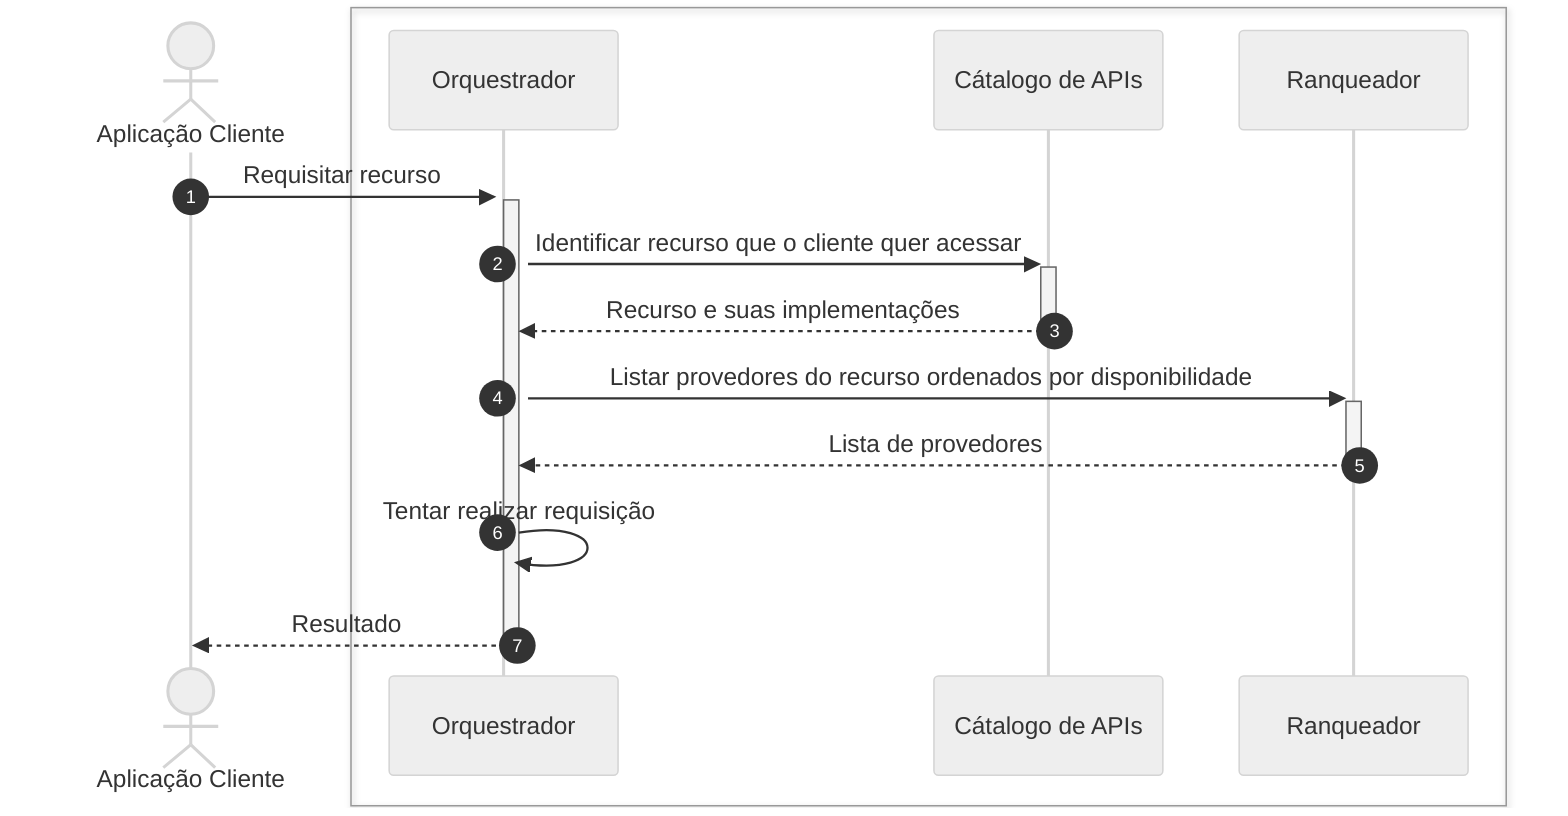 %%{init: {'theme':'neutral'}}%%

sequenceDiagram
    actor Aplicação Cliente

    box 
    participant Orquestrador
    participant Cátalogo de APIs
    participant Ranqueador
    end
    
    autonumber
    Aplicação Cliente->>+Orquestrador: Requisitar recurso
    activate Orquestrador
    Orquestrador->>+Cátalogo de APIs: Identificar recurso que o cliente quer acessar
    Cátalogo de APIs-->>-Orquestrador: Recurso e suas implementações
    Orquestrador ->>+ Ranqueador: Listar provedores do recurso ordenados por disponibilidade
    Ranqueador -->>- Orquestrador: Lista de provedores
    Orquestrador ->> Orquestrador: Tentar realizar requisição
    Orquestrador -->>Aplicação Cliente: Resultado
    deactivate Orquestrador